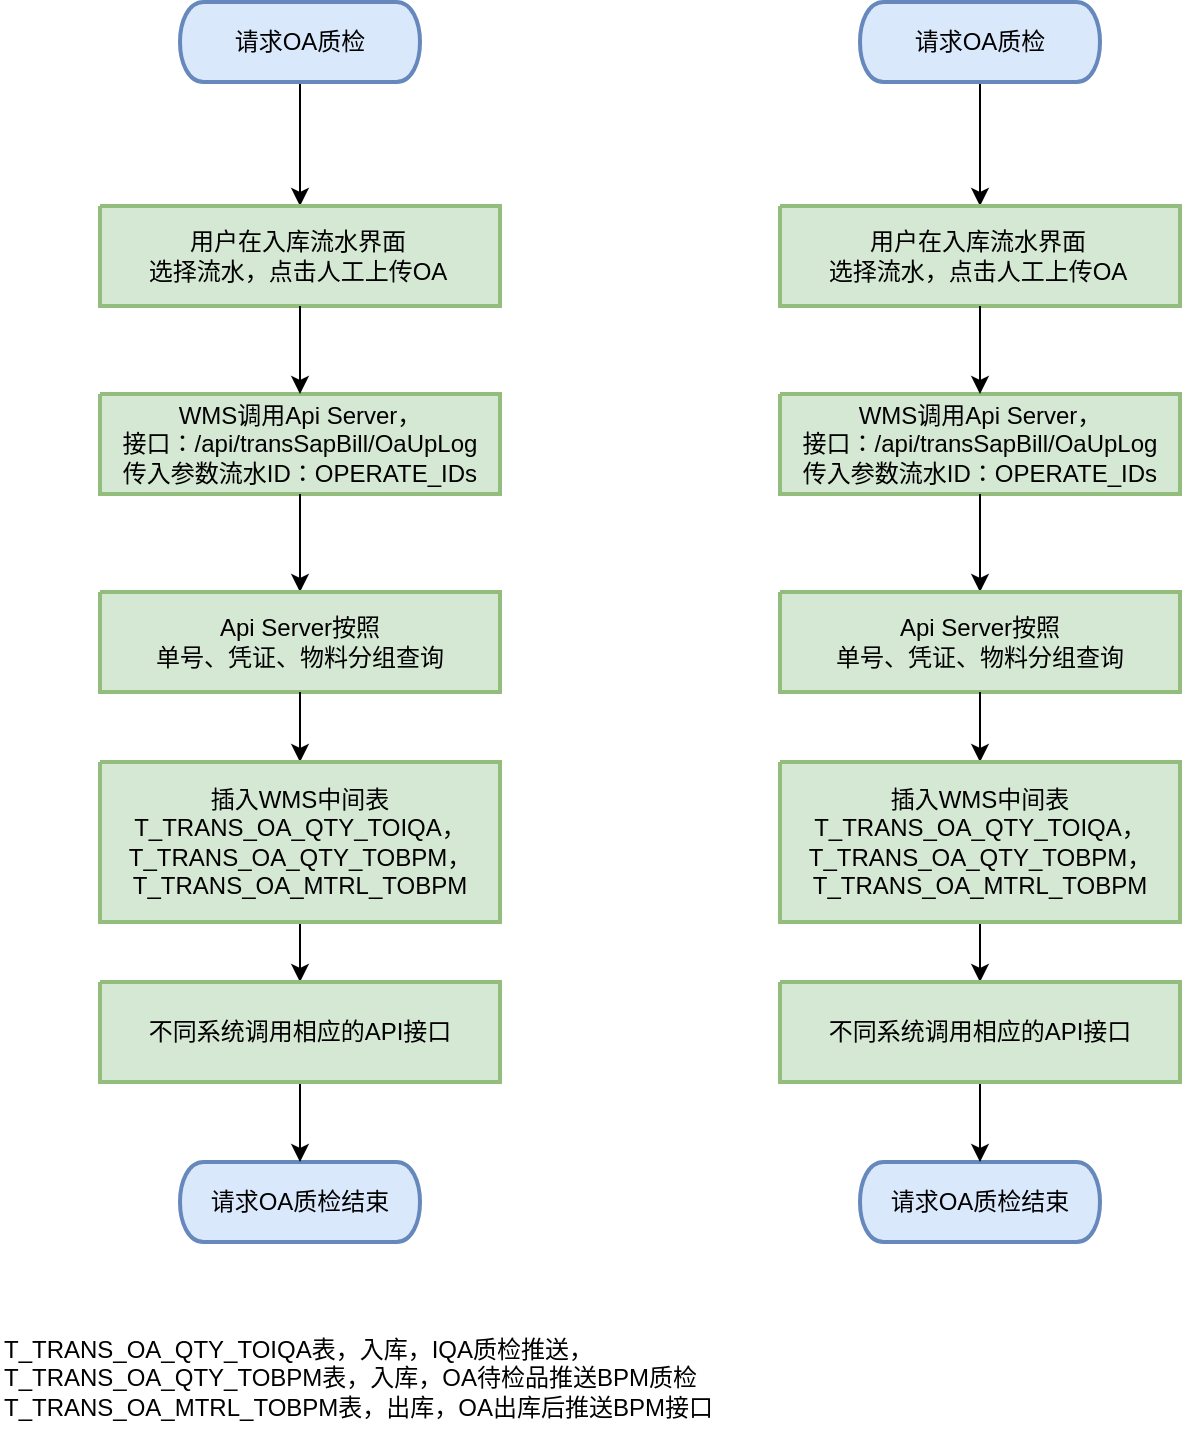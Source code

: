 <mxfile version="24.8.9">
  <diagram id="C5RBs43oDa-KdzZeNtuy" name="Page-1">
    <mxGraphModel dx="1008" dy="592" grid="1" gridSize="10" guides="1" tooltips="1" connect="1" arrows="1" fold="1" page="1" pageScale="1" pageWidth="827" pageHeight="1169" math="0" shadow="0">
      <root>
        <mxCell id="WIyWlLk6GJQsqaUBKTNV-0" />
        <mxCell id="WIyWlLk6GJQsqaUBKTNV-1" parent="WIyWlLk6GJQsqaUBKTNV-0" />
        <mxCell id="mrLh129pJjwaSxRjbWrq-27" style="edgeStyle=orthogonalEdgeStyle;rounded=0;orthogonalLoop=1;jettySize=auto;html=1;movable=0;resizable=0;rotatable=0;deletable=0;editable=0;locked=1;connectable=0;" edge="1" parent="WIyWlLk6GJQsqaUBKTNV-1" source="mrLh129pJjwaSxRjbWrq-28" target="mrLh129pJjwaSxRjbWrq-29">
          <mxGeometry relative="1" as="geometry" />
        </mxCell>
        <UserObject label="&lt;div style=&quot;&quot;&gt;&lt;p style=&quot;text-align: center; margin: 0px; text-indent: 0px; vertical-align: middle; direction: ltr;&quot;&gt;请求OA质检&lt;/p&gt;&lt;/div&gt;" tags="Background" id="mrLh129pJjwaSxRjbWrq-28">
          <mxCell style="verticalAlign=middle;align=center;overflow=width;vsdxID=1;fillColor=#dae8fc;gradientColor=none;shape=stencil(hZJLEoIwDIZP06WdNtnAGvEejBTpiJQpRfH2UqMCLeoujy/Nn6QMs74uOsVA9M6as7rp0tUM9wxAt7Wy2k0Ww5xhVhmrTtYMbUl+V3jSWxdz9S+MVJfyJPFFIO4UEE/vQGyj2yUruITv8HGw9LKkpBTIIX3xclkgRthAPrE3hHFbXDPbMsORAjrUuYtlzhogZmA9CkZd8f8mf259MuZzVbpp6NrLfHjeKURfA/MH);strokeColor=#6688bc;strokeWidth=2;spacingTop=3;spacingBottom=3;spacingLeft=3;spacingRight=3;points=[];labelBackgroundColor=none;rounded=0;html=1;whiteSpace=wrap;fillOpacity=100;strokeOpacity=100;movable=0;resizable=0;rotatable=0;deletable=0;editable=0;locked=1;connectable=0;" vertex="1" parent="WIyWlLk6GJQsqaUBKTNV-1">
            <mxGeometry x="100" y="50" width="120" height="40" as="geometry" />
          </mxCell>
        </UserObject>
        <UserObject label="&lt;div style=&quot;&quot;&gt;&lt;p style=&quot;border-color: var(--border-color); margin: 0px; vertical-align: middle; direction: ltr;&quot;&gt;用户在入库流水界面&lt;br style=&quot;border-color: var(--border-color);&quot;&gt;&lt;/p&gt;&lt;p style=&quot;border-color: var(--border-color); margin: 0px; vertical-align: middle; direction: ltr;&quot;&gt;选择流水，点击人工上传OA&lt;/p&gt;&lt;/div&gt;" tags="Background" id="mrLh129pJjwaSxRjbWrq-29">
          <mxCell style="verticalAlign=middle;align=center;overflow=width;vsdxID=6;fillColor=#d5e8d4;gradientColor=none;shape=stencil(nZBRDoQgDERP03+WHsHFe5iISyOCQdT19kIaIxq//Jtp3zTpAFaTaUYNUkwx+F6v1EYD+AUpyRkdKCYFqACrzgf9C352LfuxyWRWg1/yhT/nRE5IsZWuZtCSK8CPeI0e/hF+jV7AJM4PO7KWCyr390bSiNtEtQM=);strokeColor=#93bd7c;strokeWidth=2;spacingTop=-3;spacingBottom=-3;spacingLeft=-3;spacingRight=-3;points=[];labelBackgroundColor=none;rounded=0;html=1;movable=0;resizable=0;rotatable=0;deletable=0;editable=0;locked=1;connectable=0;" vertex="1" parent="WIyWlLk6GJQsqaUBKTNV-1">
            <mxGeometry x="60" y="152" width="200" height="50" as="geometry" />
          </mxCell>
        </UserObject>
        <UserObject label="&lt;div style=&quot;font-size: 1px&quot;&gt;&lt;p style=&quot;text-align:center;margin-left:0;margin-right:0;margin-top:0px;margin-bottom:0px;text-indent:0;vertical-align:middle;direction:ltr;&quot;&gt;&lt;font style=&quot;font-size:12px;font-family:0;color:#000000;direction:ltr;letter-spacing:0px;line-height:120%;opacity:1&quot;&gt;请求OA质检结束&lt;/font&gt;&lt;/p&gt;&lt;/div&gt;" tags="Background" id="mrLh129pJjwaSxRjbWrq-30">
          <mxCell style="verticalAlign=middle;align=center;overflow=width;vsdxID=14;fillColor=#dae8fc;gradientColor=none;shape=stencil(hZJLEoIwDIZP06WdNtnAGvEejBTpiJQpRfH2UqMCLeoujy/Nn6QMs74uOsVA9M6as7rp0tUM9wxAt7Wy2k0Ww5xhVhmrTtYMbUl+V3jSWxdz9S+MVJfyJPFFIO4UEE/vQGyj2yUruITv8HGw9LKkpBTIIX3xclkgRthAPrE3hHFbXDPbMsORAjrUuYtlzhogZmA9CkZd8f8mf259MuZzVbpp6NrLfHjeKURfA/MH);strokeColor=#6688bc;strokeWidth=2;spacingTop=-3;spacingBottom=-3;spacingLeft=-3;spacingRight=-3;points=[];labelBackgroundColor=none;rounded=0;html=1;whiteSpace=wrap;movable=0;resizable=0;rotatable=0;deletable=0;editable=0;locked=1;connectable=0;" vertex="1" parent="WIyWlLk6GJQsqaUBKTNV-1">
            <mxGeometry x="100" y="630" width="120" height="40" as="geometry" />
          </mxCell>
        </UserObject>
        <mxCell id="mrLh129pJjwaSxRjbWrq-31" style="edgeStyle=orthogonalEdgeStyle;rounded=0;orthogonalLoop=1;jettySize=auto;html=1;movable=0;resizable=0;rotatable=0;deletable=0;editable=0;locked=1;connectable=0;" edge="1" parent="WIyWlLk6GJQsqaUBKTNV-1" source="mrLh129pJjwaSxRjbWrq-39" target="mrLh129pJjwaSxRjbWrq-35">
          <mxGeometry relative="1" as="geometry" />
        </mxCell>
        <UserObject label="WMS调用Api Server，&lt;br&gt;接口：/api/transSapBill/OaUpLog&lt;br&gt;传入参数流水ID：OPERATE_IDs" tags="Background" id="mrLh129pJjwaSxRjbWrq-32">
          <mxCell style="verticalAlign=middle;align=center;overflow=width;vsdxID=15;fillColor=#d5e8d4;gradientColor=none;shape=stencil(nZBRDoQgDERP03+WHsHFe5iISyOCQdT19kIaIxq//Jtp3zTpAFaTaUYNUkwx+F6v1EYD+AUpyRkdKCYFqACrzgf9C352LfuxyWRWg1/yhT/nRE5IsZWuZtCSK8CPeI0e/hF+jV7AJM4PO7KWCyr390bSiNtEtQM=);strokeColor=#93bd7c;strokeWidth=2;spacingTop=-3;spacingBottom=-3;spacingLeft=-3;spacingRight=-3;points=[];labelBackgroundColor=none;rounded=0;html=1;whiteSpace=wrap;movable=0;resizable=0;rotatable=0;deletable=0;editable=0;locked=1;connectable=0;" vertex="1" parent="WIyWlLk6GJQsqaUBKTNV-1">
            <mxGeometry x="60" y="246" width="200" height="50" as="geometry" />
          </mxCell>
        </UserObject>
        <mxCell id="mrLh129pJjwaSxRjbWrq-33" value="" style="edgeStyle=orthogonalEdgeStyle;rounded=0;orthogonalLoop=1;jettySize=auto;html=1;movable=0;resizable=0;rotatable=0;deletable=0;editable=0;locked=1;connectable=0;" edge="1" parent="WIyWlLk6GJQsqaUBKTNV-1" source="mrLh129pJjwaSxRjbWrq-29">
          <mxGeometry relative="1" as="geometry">
            <mxPoint x="160" y="202" as="sourcePoint" />
            <mxPoint x="160" y="246" as="targetPoint" />
          </mxGeometry>
        </mxCell>
        <mxCell id="mrLh129pJjwaSxRjbWrq-34" style="edgeStyle=orthogonalEdgeStyle;rounded=0;orthogonalLoop=1;jettySize=auto;html=1;movable=0;resizable=0;rotatable=0;deletable=0;editable=0;locked=1;connectable=0;" edge="1" parent="WIyWlLk6GJQsqaUBKTNV-1" source="mrLh129pJjwaSxRjbWrq-35" target="mrLh129pJjwaSxRjbWrq-30">
          <mxGeometry relative="1" as="geometry" />
        </mxCell>
        <UserObject label="不同系统调用相应的API接口" tags="Background" id="mrLh129pJjwaSxRjbWrq-35">
          <mxCell style="verticalAlign=middle;align=center;overflow=width;vsdxID=15;fillColor=#d5e8d4;gradientColor=none;shape=stencil(nZBRDoQgDERP03+WHsHFe5iISyOCQdT19kIaIxq//Jtp3zTpAFaTaUYNUkwx+F6v1EYD+AUpyRkdKCYFqACrzgf9C352LfuxyWRWg1/yhT/nRE5IsZWuZtCSK8CPeI0e/hF+jV7AJM4PO7KWCyr390bSiNtEtQM=);strokeColor=#93bd7c;strokeWidth=2;spacingTop=-3;spacingBottom=-3;spacingLeft=-3;spacingRight=-3;points=[];labelBackgroundColor=none;rounded=0;html=1;whiteSpace=wrap;movable=0;resizable=0;rotatable=0;deletable=0;editable=0;locked=1;connectable=0;" vertex="1" parent="WIyWlLk6GJQsqaUBKTNV-1">
            <mxGeometry x="60" y="540" width="200" height="50" as="geometry" />
          </mxCell>
        </UserObject>
        <mxCell id="mrLh129pJjwaSxRjbWrq-36" value="" style="edgeStyle=orthogonalEdgeStyle;rounded=0;orthogonalLoop=1;jettySize=auto;html=1;movable=0;resizable=0;rotatable=0;deletable=0;editable=0;locked=1;connectable=0;" edge="1" parent="WIyWlLk6GJQsqaUBKTNV-1" source="mrLh129pJjwaSxRjbWrq-32" target="mrLh129pJjwaSxRjbWrq-37">
          <mxGeometry relative="1" as="geometry">
            <mxPoint x="160" y="296" as="sourcePoint" />
            <mxPoint x="160" y="509" as="targetPoint" />
          </mxGeometry>
        </mxCell>
        <UserObject label="Api Server按照&lt;br&gt;单号、凭证、物料分组查询" tags="Background" id="mrLh129pJjwaSxRjbWrq-37">
          <mxCell style="verticalAlign=middle;align=center;overflow=width;vsdxID=15;fillColor=#d5e8d4;gradientColor=none;shape=stencil(nZBRDoQgDERP03+WHsHFe5iISyOCQdT19kIaIxq//Jtp3zTpAFaTaUYNUkwx+F6v1EYD+AUpyRkdKCYFqACrzgf9C352LfuxyWRWg1/yhT/nRE5IsZWuZtCSK8CPeI0e/hF+jV7AJM4PO7KWCyr390bSiNtEtQM=);strokeColor=#93bd7c;strokeWidth=2;spacingTop=-3;spacingBottom=-3;spacingLeft=-3;spacingRight=-3;points=[];labelBackgroundColor=none;rounded=0;html=1;whiteSpace=wrap;movable=0;resizable=0;rotatable=0;deletable=0;editable=0;locked=1;connectable=0;" vertex="1" parent="WIyWlLk6GJQsqaUBKTNV-1">
            <mxGeometry x="60" y="345" width="200" height="50" as="geometry" />
          </mxCell>
        </UserObject>
        <mxCell id="mrLh129pJjwaSxRjbWrq-38" value="" style="edgeStyle=orthogonalEdgeStyle;rounded=0;orthogonalLoop=1;jettySize=auto;html=1;movable=0;resizable=0;rotatable=0;deletable=0;editable=0;locked=1;connectable=0;" edge="1" parent="WIyWlLk6GJQsqaUBKTNV-1" source="mrLh129pJjwaSxRjbWrq-37" target="mrLh129pJjwaSxRjbWrq-39">
          <mxGeometry relative="1" as="geometry">
            <mxPoint x="160" y="395" as="sourcePoint" />
            <mxPoint x="160" y="509" as="targetPoint" />
          </mxGeometry>
        </mxCell>
        <UserObject label="插入WMS中间表&lt;br&gt;T_TRANS_OA_QTY_TOIQA，&lt;br&gt;T_TRANS_OA_QTY_TOBPM，T_TRANS_OA_MTRL_TOBPM" tags="Background" id="mrLh129pJjwaSxRjbWrq-39">
          <mxCell style="verticalAlign=middle;align=center;overflow=width;vsdxID=15;fillColor=#d5e8d4;gradientColor=none;shape=stencil(nZBRDoQgDERP03+WHsHFe5iISyOCQdT19kIaIxq//Jtp3zTpAFaTaUYNUkwx+F6v1EYD+AUpyRkdKCYFqACrzgf9C352LfuxyWRWg1/yhT/nRE5IsZWuZtCSK8CPeI0e/hF+jV7AJM4PO7KWCyr390bSiNtEtQM=);strokeColor=#93bd7c;strokeWidth=2;spacingTop=-3;spacingBottom=-3;spacingLeft=-3;spacingRight=-3;points=[];labelBackgroundColor=none;rounded=0;html=1;whiteSpace=wrap;movable=0;resizable=0;rotatable=0;deletable=0;editable=0;locked=1;connectable=0;" vertex="1" parent="WIyWlLk6GJQsqaUBKTNV-1">
            <mxGeometry x="60" y="430" width="200" height="80" as="geometry" />
          </mxCell>
        </UserObject>
        <mxCell id="mrLh129pJjwaSxRjbWrq-40" value="T_TRANS_OA_QTY_TOIQA表，入库，IQA质检推送，&lt;br&gt;T_TRANS_OA_QTY_TOBPM表，入库，OA待检品推送BPM质检T_TRANS_OA_MTRL_TOBPM表，出库，OA出库后推送BPM接口" style="text;whiteSpace=wrap;html=1;" vertex="1" parent="WIyWlLk6GJQsqaUBKTNV-1">
          <mxGeometry x="10" y="710" width="359" height="60" as="geometry" />
        </mxCell>
        <mxCell id="mrLh129pJjwaSxRjbWrq-41" style="edgeStyle=orthogonalEdgeStyle;rounded=0;orthogonalLoop=1;jettySize=auto;html=1;" edge="1" parent="WIyWlLk6GJQsqaUBKTNV-1" source="mrLh129pJjwaSxRjbWrq-42" target="mrLh129pJjwaSxRjbWrq-43">
          <mxGeometry relative="1" as="geometry" />
        </mxCell>
        <UserObject label="&lt;div style=&quot;&quot;&gt;&lt;p style=&quot;text-align: center; margin: 0px; text-indent: 0px; vertical-align: middle; direction: ltr;&quot;&gt;请求OA质检&lt;/p&gt;&lt;/div&gt;" tags="Background" id="mrLh129pJjwaSxRjbWrq-42">
          <mxCell style="verticalAlign=middle;align=center;overflow=width;vsdxID=1;fillColor=#dae8fc;gradientColor=none;shape=stencil(hZJLEoIwDIZP06WdNtnAGvEejBTpiJQpRfH2UqMCLeoujy/Nn6QMs74uOsVA9M6as7rp0tUM9wxAt7Wy2k0Ww5xhVhmrTtYMbUl+V3jSWxdz9S+MVJfyJPFFIO4UEE/vQGyj2yUruITv8HGw9LKkpBTIIX3xclkgRthAPrE3hHFbXDPbMsORAjrUuYtlzhogZmA9CkZd8f8mf259MuZzVbpp6NrLfHjeKURfA/MH);strokeColor=#6688bc;strokeWidth=2;spacingTop=3;spacingBottom=3;spacingLeft=3;spacingRight=3;points=[];labelBackgroundColor=none;rounded=0;html=1;whiteSpace=wrap;fillOpacity=100;strokeOpacity=100;" vertex="1" parent="WIyWlLk6GJQsqaUBKTNV-1">
            <mxGeometry x="440" y="50" width="120" height="40" as="geometry" />
          </mxCell>
        </UserObject>
        <UserObject label="&lt;div style=&quot;&quot;&gt;&lt;p style=&quot;border-color: var(--border-color); margin: 0px; vertical-align: middle; direction: ltr;&quot;&gt;用户在入库流水界面&lt;br style=&quot;border-color: var(--border-color);&quot;&gt;&lt;/p&gt;&lt;p style=&quot;border-color: var(--border-color); margin: 0px; vertical-align: middle; direction: ltr;&quot;&gt;选择流水，点击人工上传OA&lt;/p&gt;&lt;/div&gt;" tags="Background" id="mrLh129pJjwaSxRjbWrq-43">
          <mxCell style="verticalAlign=middle;align=center;overflow=width;vsdxID=6;fillColor=#d5e8d4;gradientColor=none;shape=stencil(nZBRDoQgDERP03+WHsHFe5iISyOCQdT19kIaIxq//Jtp3zTpAFaTaUYNUkwx+F6v1EYD+AUpyRkdKCYFqACrzgf9C352LfuxyWRWg1/yhT/nRE5IsZWuZtCSK8CPeI0e/hF+jV7AJM4PO7KWCyr390bSiNtEtQM=);strokeColor=#93bd7c;strokeWidth=2;spacingTop=-3;spacingBottom=-3;spacingLeft=-3;spacingRight=-3;points=[];labelBackgroundColor=none;rounded=0;html=1;" vertex="1" parent="WIyWlLk6GJQsqaUBKTNV-1">
            <mxGeometry x="400" y="152" width="200" height="50" as="geometry" />
          </mxCell>
        </UserObject>
        <UserObject label="&lt;div style=&quot;font-size: 1px&quot;&gt;&lt;p style=&quot;text-align:center;margin-left:0;margin-right:0;margin-top:0px;margin-bottom:0px;text-indent:0;vertical-align:middle;direction:ltr;&quot;&gt;&lt;font style=&quot;font-size:12px;font-family:0;color:#000000;direction:ltr;letter-spacing:0px;line-height:120%;opacity:1&quot;&gt;请求OA质检结束&lt;/font&gt;&lt;/p&gt;&lt;/div&gt;" tags="Background" id="mrLh129pJjwaSxRjbWrq-44">
          <mxCell style="verticalAlign=middle;align=center;overflow=width;vsdxID=14;fillColor=#dae8fc;gradientColor=none;shape=stencil(hZJLEoIwDIZP06WdNtnAGvEejBTpiJQpRfH2UqMCLeoujy/Nn6QMs74uOsVA9M6as7rp0tUM9wxAt7Wy2k0Ww5xhVhmrTtYMbUl+V3jSWxdz9S+MVJfyJPFFIO4UEE/vQGyj2yUruITv8HGw9LKkpBTIIX3xclkgRthAPrE3hHFbXDPbMsORAjrUuYtlzhogZmA9CkZd8f8mf259MuZzVbpp6NrLfHjeKURfA/MH);strokeColor=#6688bc;strokeWidth=2;spacingTop=-3;spacingBottom=-3;spacingLeft=-3;spacingRight=-3;points=[];labelBackgroundColor=none;rounded=0;html=1;whiteSpace=wrap;" vertex="1" parent="WIyWlLk6GJQsqaUBKTNV-1">
            <mxGeometry x="440" y="630" width="120" height="40" as="geometry" />
          </mxCell>
        </UserObject>
        <mxCell id="mrLh129pJjwaSxRjbWrq-45" style="edgeStyle=orthogonalEdgeStyle;rounded=0;orthogonalLoop=1;jettySize=auto;html=1;" edge="1" parent="WIyWlLk6GJQsqaUBKTNV-1" source="mrLh129pJjwaSxRjbWrq-53" target="mrLh129pJjwaSxRjbWrq-49">
          <mxGeometry relative="1" as="geometry" />
        </mxCell>
        <UserObject label="WMS调用Api Server，&lt;br&gt;接口：/api/transSapBill/OaUpLog&lt;br&gt;传入参数流水ID：OPERATE_IDs" tags="Background" id="mrLh129pJjwaSxRjbWrq-46">
          <mxCell style="verticalAlign=middle;align=center;overflow=width;vsdxID=15;fillColor=#d5e8d4;gradientColor=none;shape=stencil(nZBRDoQgDERP03+WHsHFe5iISyOCQdT19kIaIxq//Jtp3zTpAFaTaUYNUkwx+F6v1EYD+AUpyRkdKCYFqACrzgf9C352LfuxyWRWg1/yhT/nRE5IsZWuZtCSK8CPeI0e/hF+jV7AJM4PO7KWCyr390bSiNtEtQM=);strokeColor=#93bd7c;strokeWidth=2;spacingTop=-3;spacingBottom=-3;spacingLeft=-3;spacingRight=-3;points=[];labelBackgroundColor=none;rounded=0;html=1;whiteSpace=wrap;" vertex="1" parent="WIyWlLk6GJQsqaUBKTNV-1">
            <mxGeometry x="400" y="246" width="200" height="50" as="geometry" />
          </mxCell>
        </UserObject>
        <mxCell id="mrLh129pJjwaSxRjbWrq-47" value="" style="edgeStyle=orthogonalEdgeStyle;rounded=0;orthogonalLoop=1;jettySize=auto;html=1;" edge="1" parent="WIyWlLk6GJQsqaUBKTNV-1" source="mrLh129pJjwaSxRjbWrq-43">
          <mxGeometry relative="1" as="geometry">
            <mxPoint x="500" y="202" as="sourcePoint" />
            <mxPoint x="500" y="246" as="targetPoint" />
          </mxGeometry>
        </mxCell>
        <mxCell id="mrLh129pJjwaSxRjbWrq-48" style="edgeStyle=orthogonalEdgeStyle;rounded=0;orthogonalLoop=1;jettySize=auto;html=1;" edge="1" parent="WIyWlLk6GJQsqaUBKTNV-1" source="mrLh129pJjwaSxRjbWrq-49" target="mrLh129pJjwaSxRjbWrq-44">
          <mxGeometry relative="1" as="geometry" />
        </mxCell>
        <UserObject label="不同系统调用相应的API接口" tags="Background" id="mrLh129pJjwaSxRjbWrq-49">
          <mxCell style="verticalAlign=middle;align=center;overflow=width;vsdxID=15;fillColor=#d5e8d4;gradientColor=none;shape=stencil(nZBRDoQgDERP03+WHsHFe5iISyOCQdT19kIaIxq//Jtp3zTpAFaTaUYNUkwx+F6v1EYD+AUpyRkdKCYFqACrzgf9C352LfuxyWRWg1/yhT/nRE5IsZWuZtCSK8CPeI0e/hF+jV7AJM4PO7KWCyr390bSiNtEtQM=);strokeColor=#93bd7c;strokeWidth=2;spacingTop=-3;spacingBottom=-3;spacingLeft=-3;spacingRight=-3;points=[];labelBackgroundColor=none;rounded=0;html=1;whiteSpace=wrap;" vertex="1" parent="WIyWlLk6GJQsqaUBKTNV-1">
            <mxGeometry x="400" y="540" width="200" height="50" as="geometry" />
          </mxCell>
        </UserObject>
        <mxCell id="mrLh129pJjwaSxRjbWrq-50" value="" style="edgeStyle=orthogonalEdgeStyle;rounded=0;orthogonalLoop=1;jettySize=auto;html=1;" edge="1" parent="WIyWlLk6GJQsqaUBKTNV-1" source="mrLh129pJjwaSxRjbWrq-46" target="mrLh129pJjwaSxRjbWrq-51">
          <mxGeometry relative="1" as="geometry">
            <mxPoint x="500" y="296" as="sourcePoint" />
            <mxPoint x="500" y="509" as="targetPoint" />
          </mxGeometry>
        </mxCell>
        <UserObject label="Api Server按照&lt;br&gt;单号、凭证、物料分组查询" tags="Background" id="mrLh129pJjwaSxRjbWrq-51">
          <mxCell style="verticalAlign=middle;align=center;overflow=width;vsdxID=15;fillColor=#d5e8d4;gradientColor=none;shape=stencil(nZBRDoQgDERP03+WHsHFe5iISyOCQdT19kIaIxq//Jtp3zTpAFaTaUYNUkwx+F6v1EYD+AUpyRkdKCYFqACrzgf9C352LfuxyWRWg1/yhT/nRE5IsZWuZtCSK8CPeI0e/hF+jV7AJM4PO7KWCyr390bSiNtEtQM=);strokeColor=#93bd7c;strokeWidth=2;spacingTop=-3;spacingBottom=-3;spacingLeft=-3;spacingRight=-3;points=[];labelBackgroundColor=none;rounded=0;html=1;whiteSpace=wrap;" vertex="1" parent="WIyWlLk6GJQsqaUBKTNV-1">
            <mxGeometry x="400" y="345" width="200" height="50" as="geometry" />
          </mxCell>
        </UserObject>
        <mxCell id="mrLh129pJjwaSxRjbWrq-52" value="" style="edgeStyle=orthogonalEdgeStyle;rounded=0;orthogonalLoop=1;jettySize=auto;html=1;" edge="1" parent="WIyWlLk6GJQsqaUBKTNV-1" source="mrLh129pJjwaSxRjbWrq-51" target="mrLh129pJjwaSxRjbWrq-53">
          <mxGeometry relative="1" as="geometry">
            <mxPoint x="500" y="395" as="sourcePoint" />
            <mxPoint x="500" y="509" as="targetPoint" />
          </mxGeometry>
        </mxCell>
        <UserObject label="插入WMS中间表&lt;br&gt;T_TRANS_OA_QTY_TOIQA，&lt;br&gt;T_TRANS_OA_QTY_TOBPM，T_TRANS_OA_MTRL_TOBPM" tags="Background" id="mrLh129pJjwaSxRjbWrq-53">
          <mxCell style="verticalAlign=middle;align=center;overflow=width;vsdxID=15;fillColor=#d5e8d4;gradientColor=none;shape=stencil(nZBRDoQgDERP03+WHsHFe5iISyOCQdT19kIaIxq//Jtp3zTpAFaTaUYNUkwx+F6v1EYD+AUpyRkdKCYFqACrzgf9C352LfuxyWRWg1/yhT/nRE5IsZWuZtCSK8CPeI0e/hF+jV7AJM4PO7KWCyr390bSiNtEtQM=);strokeColor=#93bd7c;strokeWidth=2;spacingTop=-3;spacingBottom=-3;spacingLeft=-3;spacingRight=-3;points=[];labelBackgroundColor=none;rounded=0;html=1;whiteSpace=wrap;" vertex="1" parent="WIyWlLk6GJQsqaUBKTNV-1">
            <mxGeometry x="400" y="430" width="200" height="80" as="geometry" />
          </mxCell>
        </UserObject>
      </root>
    </mxGraphModel>
  </diagram>
</mxfile>
